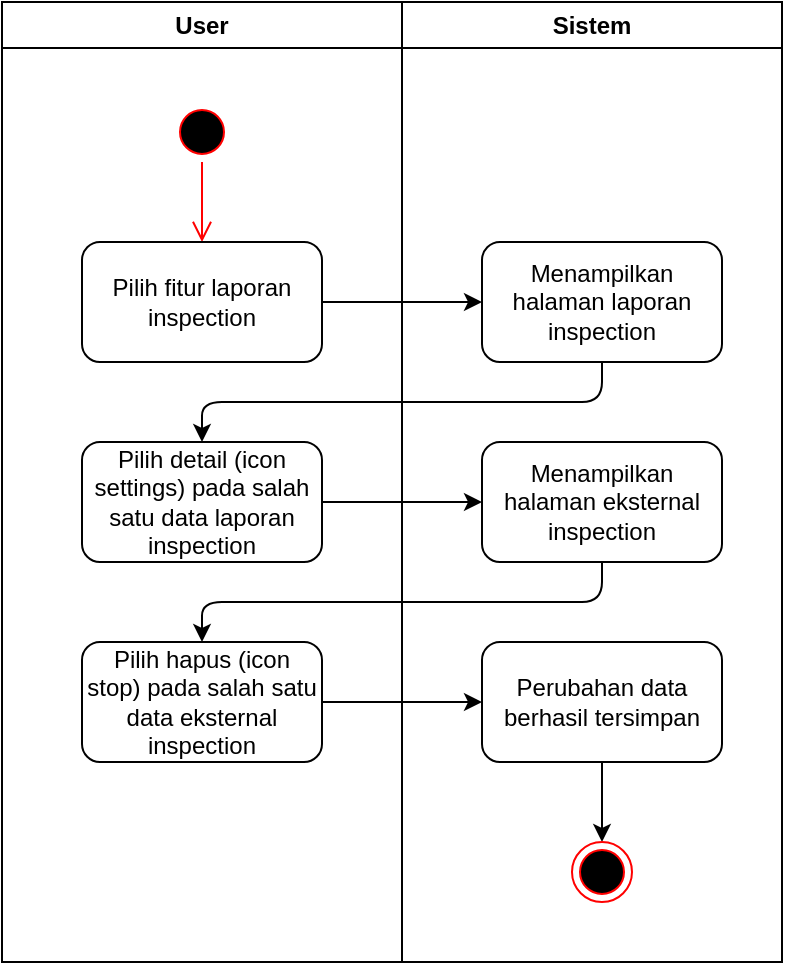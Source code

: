 <mxfile>
    <diagram id="VqTSUm3Ii1EP2Z94cxzk" name="Page-1">
        <mxGraphModel dx="1072" dy="444" grid="1" gridSize="10" guides="1" tooltips="1" connect="1" arrows="1" fold="1" page="1" pageScale="1" pageWidth="850" pageHeight="1100" math="0" shadow="0">
            <root>
                <mxCell id="0"/>
                <mxCell id="1" parent="0"/>
                <mxCell id="5" value="User" style="swimlane;whiteSpace=wrap;html=1;" vertex="1" parent="1">
                    <mxGeometry x="80" y="80" width="200" height="480" as="geometry"/>
                </mxCell>
                <mxCell id="6" value="" style="ellipse;html=1;shape=startState;fillColor=#000000;strokeColor=#ff0000;" vertex="1" parent="5">
                    <mxGeometry x="85" y="50" width="30" height="30" as="geometry"/>
                </mxCell>
                <mxCell id="7" value="" style="edgeStyle=orthogonalEdgeStyle;html=1;verticalAlign=bottom;endArrow=open;endSize=8;strokeColor=#ff0000;entryX=0.5;entryY=0;entryDx=0;entryDy=0;" edge="1" parent="5" source="6" target="8">
                    <mxGeometry relative="1" as="geometry">
                        <mxPoint x="100" y="140" as="targetPoint"/>
                    </mxGeometry>
                </mxCell>
                <mxCell id="8" value="Pilih fitur laporan inspection" style="rounded=1;whiteSpace=wrap;html=1;" vertex="1" parent="5">
                    <mxGeometry x="40" y="120" width="120" height="60" as="geometry"/>
                </mxCell>
                <mxCell id="9" value="&lt;span style=&quot;color: rgb(0, 0, 0);&quot;&gt;Pilih detail (icon settings) pada salah satu data laporan inspection&lt;/span&gt;" style="rounded=1;whiteSpace=wrap;html=1;" vertex="1" parent="5">
                    <mxGeometry x="40" y="220" width="120" height="60" as="geometry"/>
                </mxCell>
                <mxCell id="10" value="Pilih hapus (icon stop) pada salah satu data eksternal inspection" style="rounded=1;whiteSpace=wrap;html=1;" vertex="1" parent="5">
                    <mxGeometry x="40" y="320" width="120" height="60" as="geometry"/>
                </mxCell>
                <mxCell id="11" value="Sistem" style="swimlane;whiteSpace=wrap;html=1;" vertex="1" parent="1">
                    <mxGeometry x="280" y="80" width="190" height="480" as="geometry"/>
                </mxCell>
                <mxCell id="12" value="Menampilkan halaman laporan inspection" style="rounded=1;whiteSpace=wrap;html=1;" vertex="1" parent="11">
                    <mxGeometry x="40" y="120" width="120" height="60" as="geometry"/>
                </mxCell>
                <mxCell id="13" value="Menampilkan halaman eksternal inspection" style="rounded=1;whiteSpace=wrap;html=1;" vertex="1" parent="11">
                    <mxGeometry x="40" y="220" width="120" height="60" as="geometry"/>
                </mxCell>
                <mxCell id="14" value="" style="edgeStyle=none;html=1;" edge="1" parent="11" source="15" target="16">
                    <mxGeometry relative="1" as="geometry"/>
                </mxCell>
                <mxCell id="15" value="Perubahan data berhasil tersimpan" style="whiteSpace=wrap;html=1;rounded=1;" vertex="1" parent="11">
                    <mxGeometry x="40" y="320" width="120" height="60" as="geometry"/>
                </mxCell>
                <mxCell id="16" value="" style="ellipse;html=1;shape=endState;fillColor=#000000;strokeColor=#ff0000;" vertex="1" parent="11">
                    <mxGeometry x="85" y="420" width="30" height="30" as="geometry"/>
                </mxCell>
                <mxCell id="17" value="" style="edgeStyle=none;html=1;" edge="1" parent="1" source="8" target="12">
                    <mxGeometry relative="1" as="geometry"/>
                </mxCell>
                <mxCell id="18" value="" style="edgeStyle=none;html=1;entryX=0.5;entryY=0;entryDx=0;entryDy=0;" edge="1" parent="1" source="12" target="9">
                    <mxGeometry relative="1" as="geometry">
                        <Array as="points">
                            <mxPoint x="380" y="280"/>
                            <mxPoint x="180" y="280"/>
                        </Array>
                    </mxGeometry>
                </mxCell>
                <mxCell id="19" value="" style="edgeStyle=none;html=1;" edge="1" parent="1" source="9" target="13">
                    <mxGeometry relative="1" as="geometry"/>
                </mxCell>
                <mxCell id="20" value="" style="edgeStyle=none;html=1;" edge="1" parent="1" source="13" target="10">
                    <mxGeometry relative="1" as="geometry">
                        <Array as="points">
                            <mxPoint x="380" y="380"/>
                            <mxPoint x="180" y="380"/>
                        </Array>
                    </mxGeometry>
                </mxCell>
                <mxCell id="21" value="" style="edgeStyle=none;html=1;" edge="1" parent="1" source="10" target="15">
                    <mxGeometry relative="1" as="geometry"/>
                </mxCell>
            </root>
        </mxGraphModel>
    </diagram>
</mxfile>